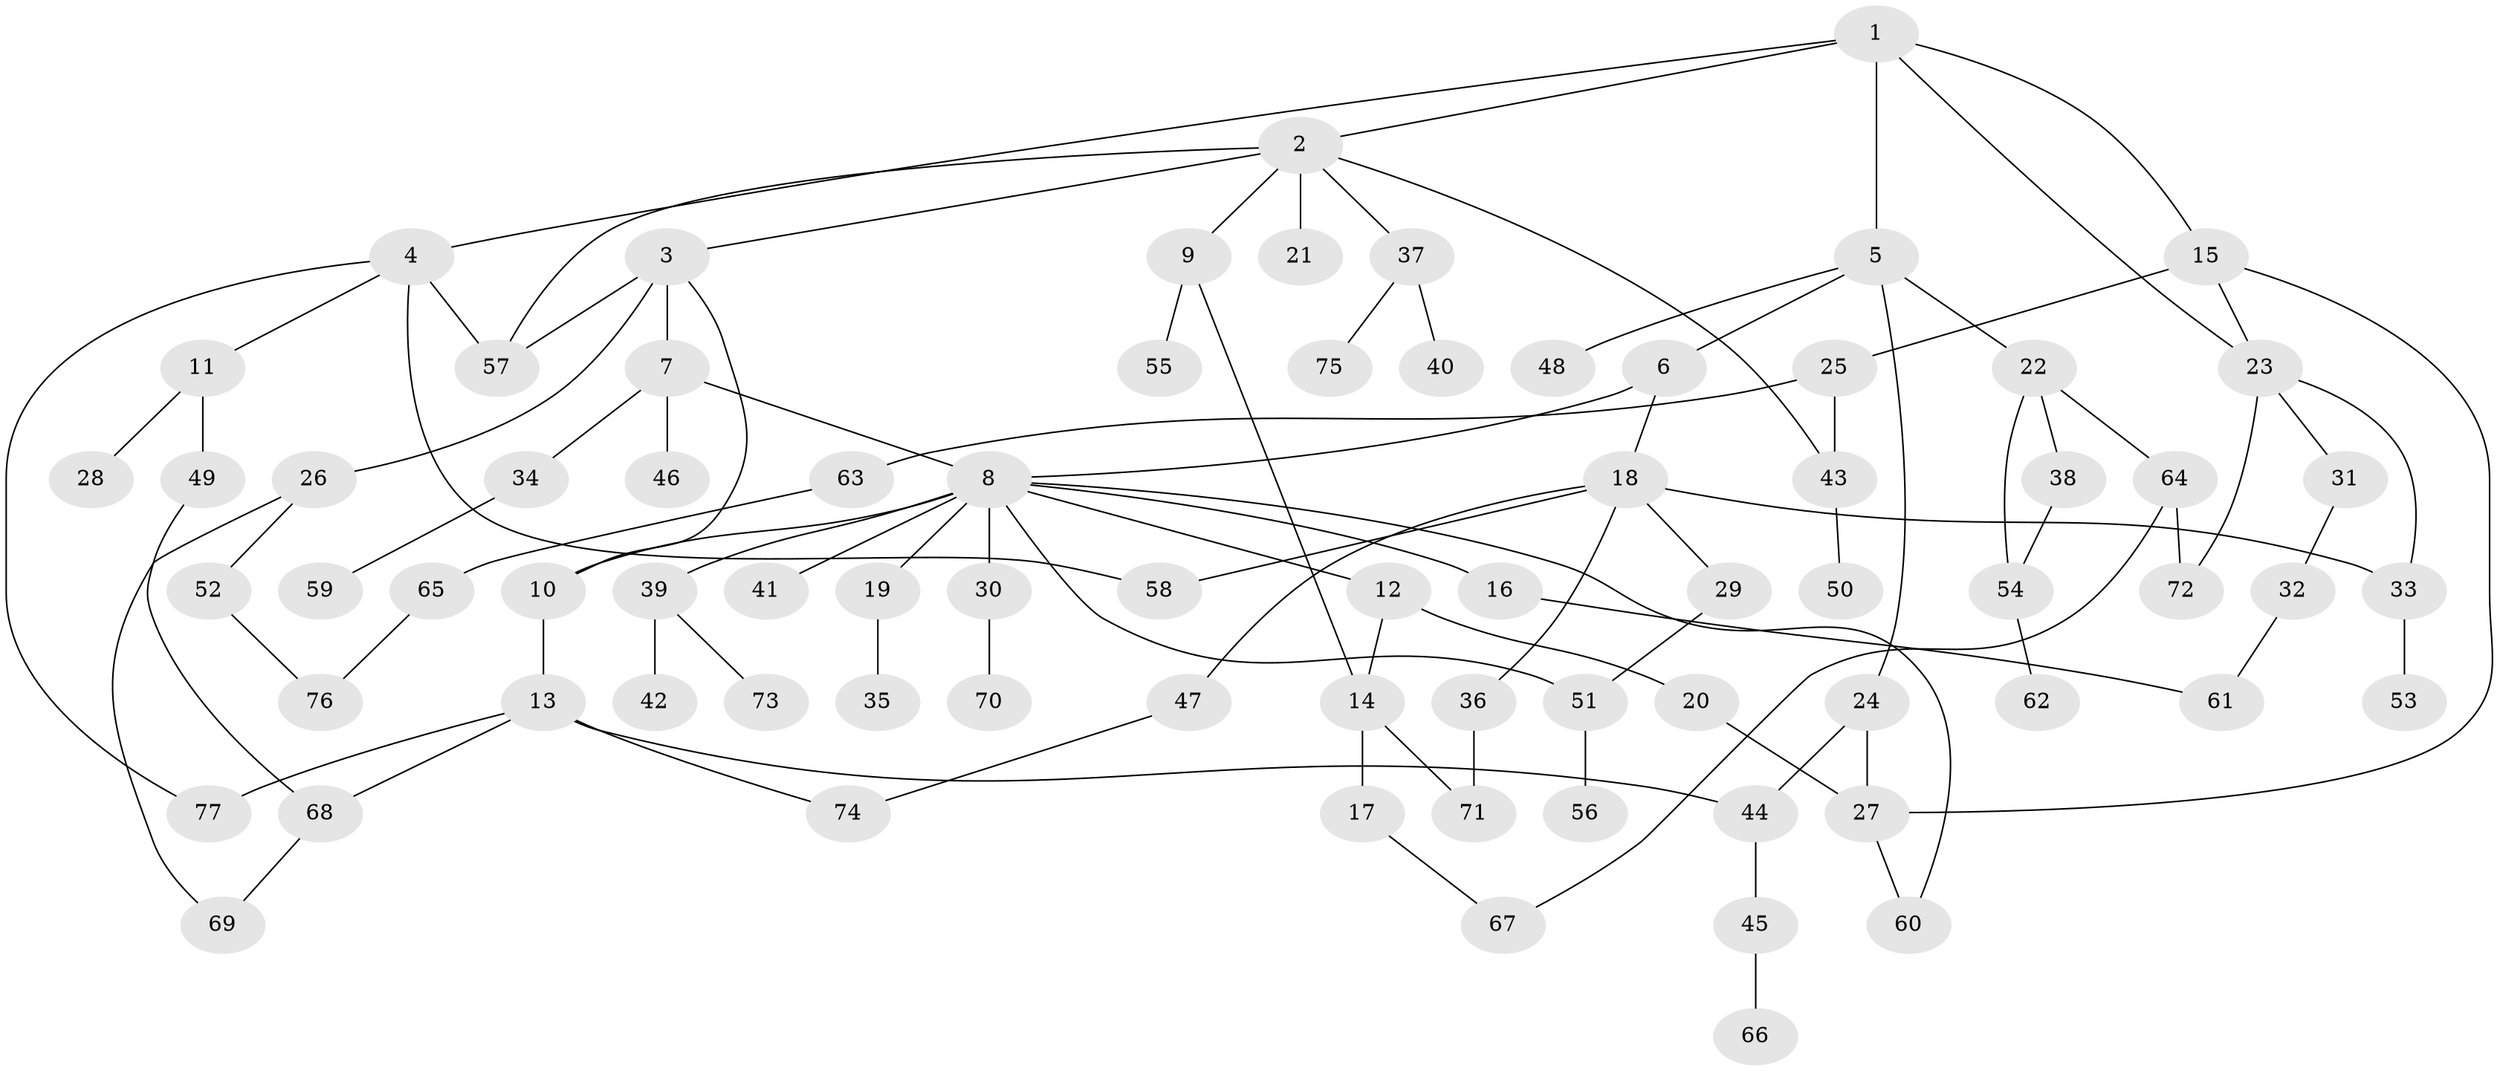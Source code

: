 // coarse degree distribution, {9: 0.020833333333333332, 7: 0.020833333333333332, 5: 0.08333333333333333, 6: 0.0625, 3: 0.10416666666666667, 12: 0.020833333333333332, 2: 0.4166666666666667, 4: 0.041666666666666664, 1: 0.22916666666666666}
// Generated by graph-tools (version 1.1) at 2025/51/02/27/25 19:51:39]
// undirected, 77 vertices, 100 edges
graph export_dot {
graph [start="1"]
  node [color=gray90,style=filled];
  1;
  2;
  3;
  4;
  5;
  6;
  7;
  8;
  9;
  10;
  11;
  12;
  13;
  14;
  15;
  16;
  17;
  18;
  19;
  20;
  21;
  22;
  23;
  24;
  25;
  26;
  27;
  28;
  29;
  30;
  31;
  32;
  33;
  34;
  35;
  36;
  37;
  38;
  39;
  40;
  41;
  42;
  43;
  44;
  45;
  46;
  47;
  48;
  49;
  50;
  51;
  52;
  53;
  54;
  55;
  56;
  57;
  58;
  59;
  60;
  61;
  62;
  63;
  64;
  65;
  66;
  67;
  68;
  69;
  70;
  71;
  72;
  73;
  74;
  75;
  76;
  77;
  1 -- 2;
  1 -- 4;
  1 -- 5;
  1 -- 15;
  1 -- 23;
  2 -- 3;
  2 -- 9;
  2 -- 21;
  2 -- 37;
  2 -- 43;
  2 -- 57;
  3 -- 7;
  3 -- 26;
  3 -- 57;
  3 -- 10;
  4 -- 11;
  4 -- 58;
  4 -- 77;
  4 -- 57;
  5 -- 6;
  5 -- 22;
  5 -- 24;
  5 -- 48;
  6 -- 18;
  6 -- 8;
  7 -- 8;
  7 -- 34;
  7 -- 46;
  8 -- 10;
  8 -- 12;
  8 -- 16;
  8 -- 19;
  8 -- 30;
  8 -- 39;
  8 -- 41;
  8 -- 60;
  8 -- 51;
  9 -- 14;
  9 -- 55;
  10 -- 13;
  11 -- 28;
  11 -- 49;
  12 -- 20;
  12 -- 14;
  13 -- 44;
  13 -- 77;
  13 -- 74;
  13 -- 68;
  14 -- 17;
  14 -- 71;
  15 -- 23;
  15 -- 25;
  15 -- 27;
  16 -- 61;
  17 -- 67;
  18 -- 29;
  18 -- 36;
  18 -- 47;
  18 -- 58;
  18 -- 33;
  19 -- 35;
  20 -- 27;
  22 -- 38;
  22 -- 54;
  22 -- 64;
  23 -- 31;
  23 -- 33;
  23 -- 72;
  24 -- 27;
  24 -- 44;
  25 -- 43;
  25 -- 63;
  26 -- 52;
  26 -- 69;
  27 -- 60;
  29 -- 51;
  30 -- 70;
  31 -- 32;
  32 -- 61;
  33 -- 53;
  34 -- 59;
  36 -- 71;
  37 -- 40;
  37 -- 75;
  38 -- 54;
  39 -- 42;
  39 -- 73;
  43 -- 50;
  44 -- 45;
  45 -- 66;
  47 -- 74;
  49 -- 68;
  51 -- 56;
  52 -- 76;
  54 -- 62;
  63 -- 65;
  64 -- 72;
  64 -- 67;
  65 -- 76;
  68 -- 69;
}
